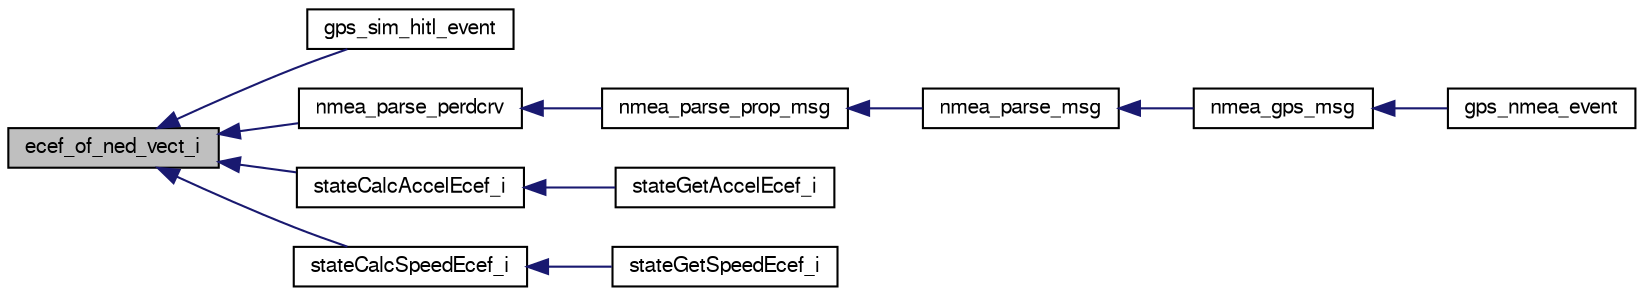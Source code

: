 digraph "ecef_of_ned_vect_i"
{
  edge [fontname="FreeSans",fontsize="10",labelfontname="FreeSans",labelfontsize="10"];
  node [fontname="FreeSans",fontsize="10",shape=record];
  rankdir="LR";
  Node1 [label="ecef_of_ned_vect_i",height=0.2,width=0.4,color="black", fillcolor="grey75", style="filled", fontcolor="black"];
  Node1 -> Node2 [dir="back",color="midnightblue",fontsize="10",style="solid",fontname="FreeSans"];
  Node2 [label="gps_sim_hitl_event",height=0.2,width=0.4,color="black", fillcolor="white", style="filled",URL="$gps__sim__hitl_8h.html#a550f99981aff6aed9736f6e16f6d9f02"];
  Node1 -> Node3 [dir="back",color="midnightblue",fontsize="10",style="solid",fontname="FreeSans"];
  Node3 [label="nmea_parse_perdcrv",height=0.2,width=0.4,color="black", fillcolor="white", style="filled",URL="$gps__furuno_8c.html#a9ef52ff00fd929f7ac2f15fad0669843"];
  Node3 -> Node4 [dir="back",color="midnightblue",fontsize="10",style="solid",fontname="FreeSans"];
  Node4 [label="nmea_parse_prop_msg",height=0.2,width=0.4,color="black", fillcolor="white", style="filled",URL="$gps__nmea_8h.html#abad503c594db519e60515d9ac597f742"];
  Node4 -> Node5 [dir="back",color="midnightblue",fontsize="10",style="solid",fontname="FreeSans"];
  Node5 [label="nmea_parse_msg",height=0.2,width=0.4,color="black", fillcolor="white", style="filled",URL="$gps__nmea_8h.html#a5effdb9e315da2f7fb8259839a57050e",tooltip="nmea_parse_char() has a complete line. "];
  Node5 -> Node6 [dir="back",color="midnightblue",fontsize="10",style="solid",fontname="FreeSans"];
  Node6 [label="nmea_gps_msg",height=0.2,width=0.4,color="black", fillcolor="white", style="filled",URL="$gps__nmea_8h.html#ac4895fd95dc0cb8f5bb47a5ad64c3aee"];
  Node6 -> Node7 [dir="back",color="midnightblue",fontsize="10",style="solid",fontname="FreeSans"];
  Node7 [label="gps_nmea_event",height=0.2,width=0.4,color="black", fillcolor="white", style="filled",URL="$gps__nmea_8h.html#a9c374269a14c7e2a806a594c9f9ec9ff"];
  Node1 -> Node8 [dir="back",color="midnightblue",fontsize="10",style="solid",fontname="FreeSans"];
  Node8 [label="stateCalcAccelEcef_i",height=0.2,width=0.4,color="black", fillcolor="white", style="filled",URL="$group__state__acceleration.html#ga539c730e2fbf144e23135c782a6f110c"];
  Node8 -> Node9 [dir="back",color="midnightblue",fontsize="10",style="solid",fontname="FreeSans"];
  Node9 [label="stateGetAccelEcef_i",height=0.2,width=0.4,color="black", fillcolor="white", style="filled",URL="$group__state__acceleration.html#gace87c8e2eac995ea2d6491bd30299e56",tooltip="Get acceleration in ECEF coordinates (int). "];
  Node1 -> Node10 [dir="back",color="midnightblue",fontsize="10",style="solid",fontname="FreeSans"];
  Node10 [label="stateCalcSpeedEcef_i",height=0.2,width=0.4,color="black", fillcolor="white", style="filled",URL="$group__state__velocity.html#gaffc02a426245fb56dd5769ee90ab23de"];
  Node10 -> Node11 [dir="back",color="midnightblue",fontsize="10",style="solid",fontname="FreeSans"];
  Node11 [label="stateGetSpeedEcef_i",height=0.2,width=0.4,color="black", fillcolor="white", style="filled",URL="$group__state__velocity.html#gad4db814df4151e3327171002d1cda8d5",tooltip="Get ground speed in ECEF coordinates (int). "];
}
